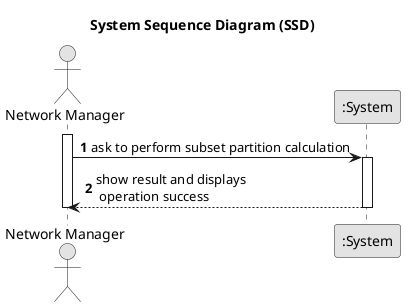 @startuml
skinparam monochrome true
skinparam packageStyle rectangle
skinparam shadowing false

title System Sequence Diagram (SSD)

autonumber

actor "Network Manager" as Employee
participant ":System" as System

activate Employee

    Employee -> System : ask to perform subset partition calculation
    activate System

    System --> Employee : show result and displays\n operation success
    deactivate System
deactivate Employee



@enduml
